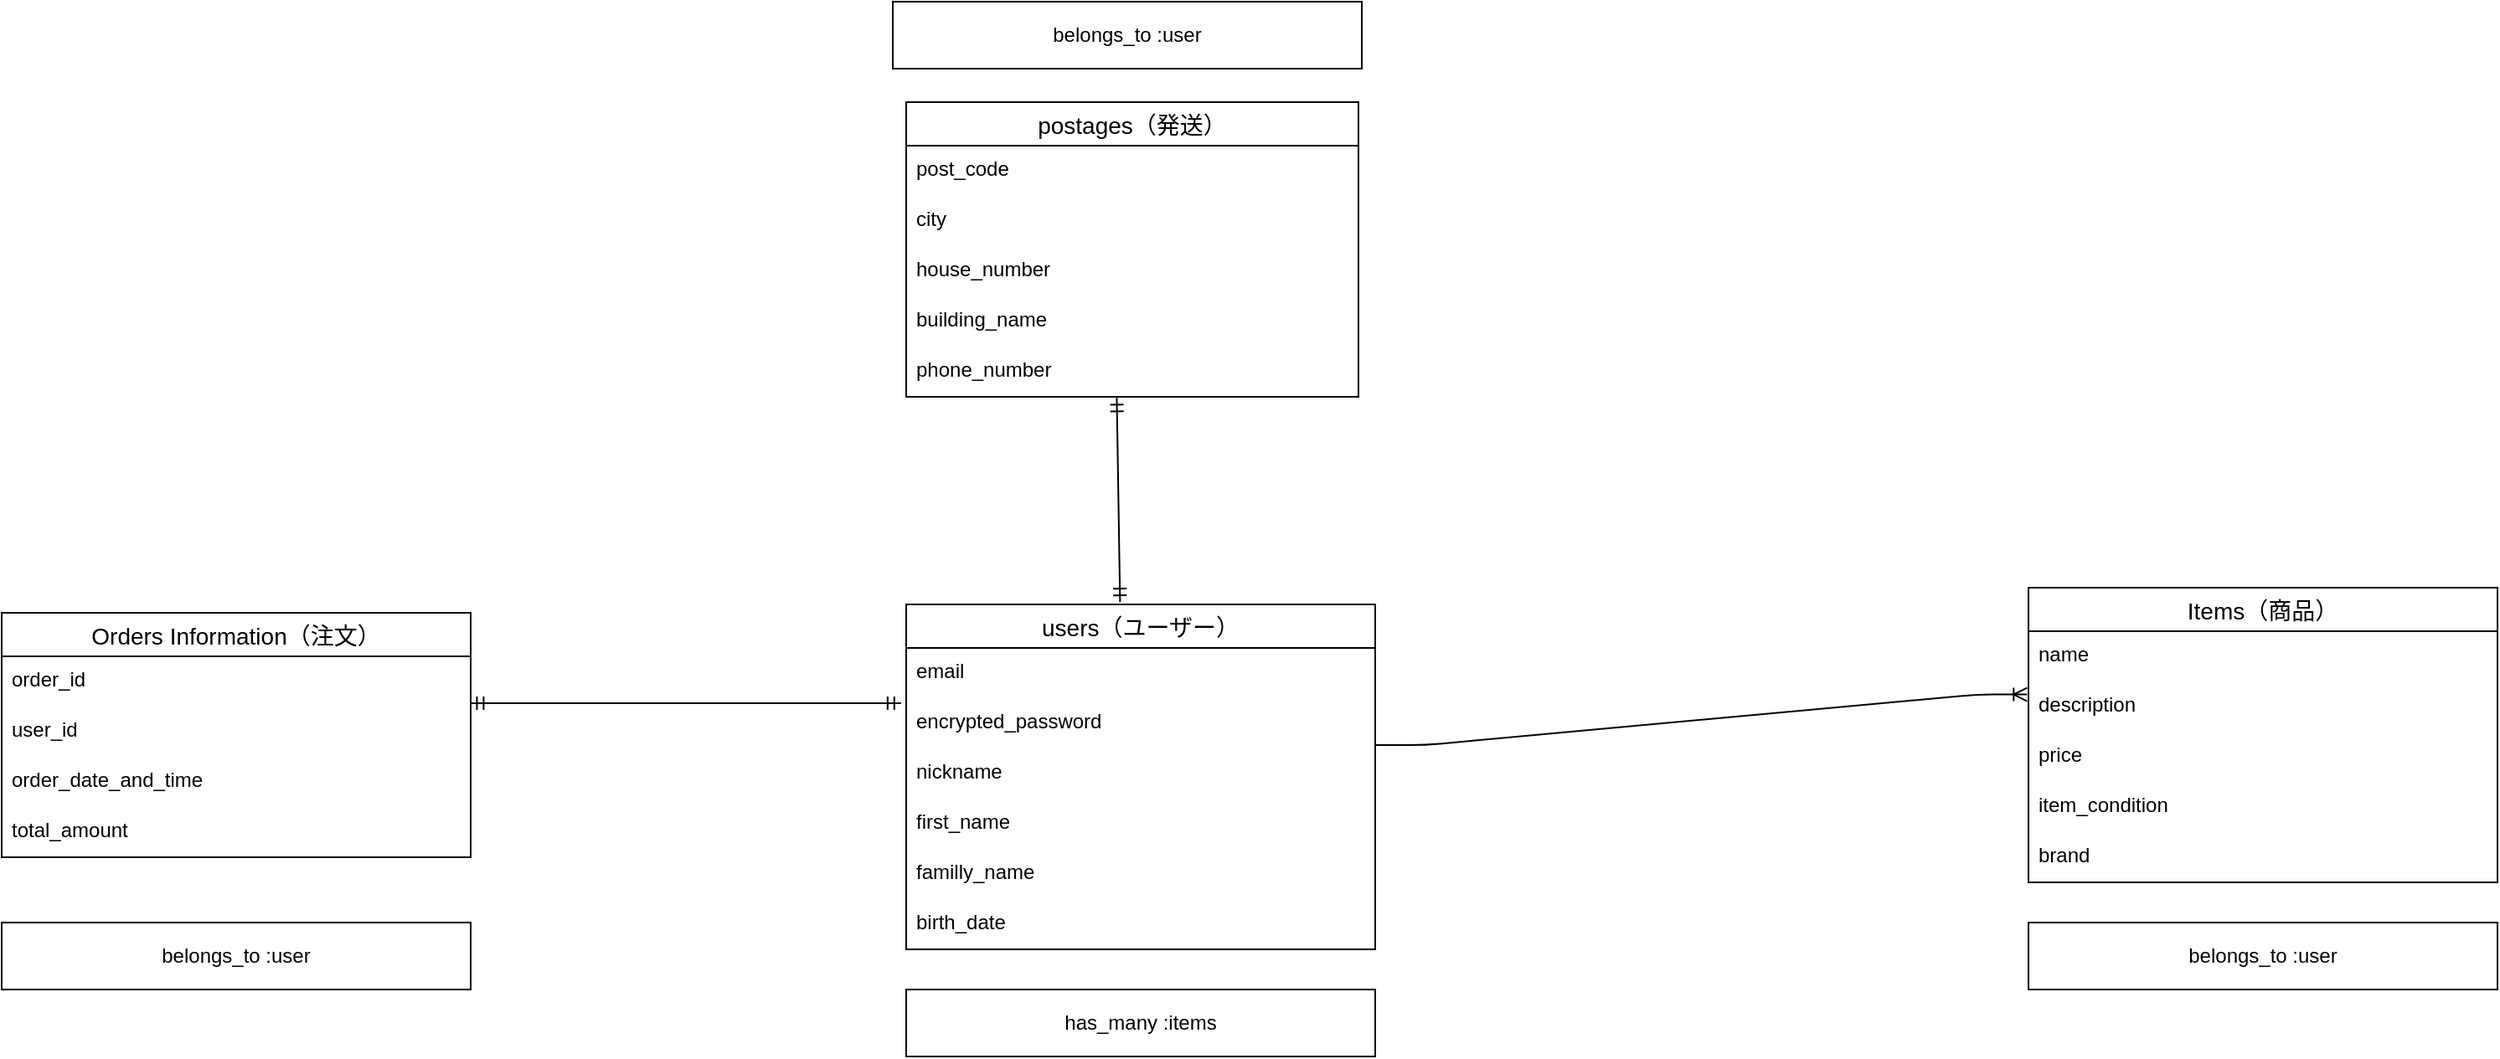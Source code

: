 <mxfile>
    <diagram id="cjZqhBKdWVN-0okDZN_a" name="ページ1">
        <mxGraphModel dx="696" dy="847" grid="1" gridSize="10" guides="1" tooltips="1" connect="1" arrows="1" fold="1" page="1" pageScale="1" pageWidth="1654" pageHeight="1169" math="0" shadow="0">
            <root>
                <mxCell id="0"/>
                <mxCell id="1" parent="0"/>
                <mxCell id="27" value="" style="edgeStyle=none;html=1;" parent="1" edge="1">
                    <mxGeometry relative="1" as="geometry">
                        <mxPoint x="255" y="406" as="sourcePoint"/>
                        <mxPoint x="255" y="406" as="targetPoint"/>
                    </mxGeometry>
                </mxCell>
                <mxCell id="97" value="users（ユーザー）" style="swimlane;fontStyle=0;childLayout=stackLayout;horizontal=1;startSize=26;horizontalStack=0;resizeParent=1;resizeParentMax=0;resizeLast=0;collapsible=1;marginBottom=0;align=center;fontSize=14;" parent="1" vertex="1">
                    <mxGeometry x="650" y="500" width="280" height="206" as="geometry">
                        <mxRectangle x="930" y="490" width="60" height="30" as="alternateBounds"/>
                    </mxGeometry>
                </mxCell>
                <mxCell id="98" value="email" style="text;strokeColor=none;fillColor=none;spacingLeft=4;spacingRight=4;overflow=hidden;rotatable=0;points=[[0,0.5],[1,0.5]];portConstraint=eastwest;fontSize=12;" parent="97" vertex="1">
                    <mxGeometry y="26" width="280" height="30" as="geometry"/>
                </mxCell>
                <mxCell id="102" value="encrypted_password" style="text;strokeColor=none;fillColor=none;spacingLeft=4;spacingRight=4;overflow=hidden;rotatable=0;points=[[0,0.5],[1,0.5]];portConstraint=eastwest;fontSize=12;" parent="97" vertex="1">
                    <mxGeometry y="56" width="280" height="30" as="geometry"/>
                </mxCell>
                <mxCell id="99" value="nickname" style="text;strokeColor=none;fillColor=none;spacingLeft=4;spacingRight=4;overflow=hidden;rotatable=0;points=[[0,0.5],[1,0.5]];portConstraint=eastwest;fontSize=12;" parent="97" vertex="1">
                    <mxGeometry y="86" width="280" height="30" as="geometry"/>
                </mxCell>
                <mxCell id="152" value="first_name" style="text;strokeColor=none;fillColor=none;spacingLeft=4;spacingRight=4;overflow=hidden;rotatable=0;points=[[0,0.5],[1,0.5]];portConstraint=eastwest;fontSize=12;" vertex="1" parent="97">
                    <mxGeometry y="116" width="280" height="30" as="geometry"/>
                </mxCell>
                <mxCell id="153" value="familly_name" style="text;strokeColor=none;fillColor=none;spacingLeft=4;spacingRight=4;overflow=hidden;rotatable=0;points=[[0,0.5],[1,0.5]];portConstraint=eastwest;fontSize=12;" vertex="1" parent="97">
                    <mxGeometry y="146" width="280" height="30" as="geometry"/>
                </mxCell>
                <mxCell id="154" value="birth_date" style="text;strokeColor=none;fillColor=none;spacingLeft=4;spacingRight=4;overflow=hidden;rotatable=0;points=[[0,0.5],[1,0.5]];portConstraint=eastwest;fontSize=12;" vertex="1" parent="97">
                    <mxGeometry y="176" width="280" height="30" as="geometry"/>
                </mxCell>
                <mxCell id="104" value="Items（商品）" style="swimlane;fontStyle=0;childLayout=stackLayout;horizontal=1;startSize=26;horizontalStack=0;resizeParent=1;resizeParentMax=0;resizeLast=0;collapsible=1;marginBottom=0;align=center;fontSize=14;" parent="1" vertex="1">
                    <mxGeometry x="1320" y="490" width="280" height="176" as="geometry">
                        <mxRectangle x="1160" y="490" width="220" height="30" as="alternateBounds"/>
                    </mxGeometry>
                </mxCell>
                <mxCell id="108" value="name" style="text;strokeColor=none;fillColor=none;spacingLeft=4;spacingRight=4;overflow=hidden;rotatable=0;points=[[0,0.5],[1,0.5]];portConstraint=eastwest;fontSize=12;" parent="104" vertex="1">
                    <mxGeometry y="26" width="280" height="30" as="geometry"/>
                </mxCell>
                <mxCell id="109" value="description" style="text;strokeColor=none;fillColor=none;spacingLeft=4;spacingRight=4;overflow=hidden;rotatable=0;points=[[0,0.5],[1,0.5]];portConstraint=eastwest;fontSize=12;" parent="104" vertex="1">
                    <mxGeometry y="56" width="280" height="30" as="geometry"/>
                </mxCell>
                <mxCell id="106" value="price" style="text;strokeColor=none;fillColor=none;spacingLeft=4;spacingRight=4;overflow=hidden;rotatable=0;points=[[0,0.5],[1,0.5]];portConstraint=eastwest;fontSize=12;" parent="104" vertex="1">
                    <mxGeometry y="86" width="280" height="30" as="geometry"/>
                </mxCell>
                <mxCell id="107" value="item_condition" style="text;strokeColor=none;fillColor=none;spacingLeft=4;spacingRight=4;overflow=hidden;rotatable=0;points=[[0,0.5],[1,0.5]];portConstraint=eastwest;fontSize=12;" parent="104" vertex="1">
                    <mxGeometry y="116" width="280" height="30" as="geometry"/>
                </mxCell>
                <mxCell id="155" value="brand" style="text;strokeColor=none;fillColor=none;spacingLeft=4;spacingRight=4;overflow=hidden;rotatable=0;points=[[0,0.5],[1,0.5]];portConstraint=eastwest;fontSize=12;" vertex="1" parent="104">
                    <mxGeometry y="146" width="280" height="30" as="geometry"/>
                </mxCell>
                <mxCell id="117" value="Orders Information（注文）" style="swimlane;fontStyle=0;childLayout=stackLayout;horizontal=1;startSize=26;horizontalStack=0;resizeParent=1;resizeParentMax=0;resizeLast=0;collapsible=1;marginBottom=0;align=center;fontSize=14;" parent="1" vertex="1">
                    <mxGeometry x="110" y="505" width="280" height="146" as="geometry"/>
                </mxCell>
                <mxCell id="118" value="order_id" style="text;strokeColor=none;fillColor=none;spacingLeft=4;spacingRight=4;overflow=hidden;rotatable=0;points=[[0,0.5],[1,0.5]];portConstraint=eastwest;fontSize=12;" parent="117" vertex="1">
                    <mxGeometry y="26" width="280" height="30" as="geometry"/>
                </mxCell>
                <mxCell id="119" value="user_id" style="text;strokeColor=none;fillColor=none;spacingLeft=4;spacingRight=4;overflow=hidden;rotatable=0;points=[[0,0.5],[1,0.5]];portConstraint=eastwest;fontSize=12;" parent="117" vertex="1">
                    <mxGeometry y="56" width="280" height="30" as="geometry"/>
                </mxCell>
                <mxCell id="121" value="order_date_and_time" style="text;strokeColor=none;fillColor=none;spacingLeft=4;spacingRight=4;overflow=hidden;rotatable=0;points=[[0,0.5],[1,0.5]];portConstraint=eastwest;fontSize=12;" parent="117" vertex="1">
                    <mxGeometry y="86" width="280" height="30" as="geometry"/>
                </mxCell>
                <mxCell id="120" value="total_amount" style="text;strokeColor=none;fillColor=none;spacingLeft=4;spacingRight=4;overflow=hidden;rotatable=0;points=[[0,0.5],[1,0.5]];portConstraint=eastwest;fontSize=12;" parent="117" vertex="1">
                    <mxGeometry y="116" width="280" height="30" as="geometry"/>
                </mxCell>
                <mxCell id="145" value="" style="edgeStyle=entityRelationEdgeStyle;fontSize=12;html=1;endArrow=ERoneToMany;entryX=-0.003;entryY=0.26;entryDx=0;entryDy=0;entryPerimeter=0;" edge="1" parent="1" target="109">
                    <mxGeometry width="100" height="100" relative="1" as="geometry">
                        <mxPoint x="930" y="584" as="sourcePoint"/>
                        <mxPoint x="1090" y="440" as="targetPoint"/>
                    </mxGeometry>
                </mxCell>
                <mxCell id="150" value="" style="fontSize=12;html=1;endArrow=ERmandOne;startArrow=ERmandOne;exitX=0.999;exitY=-0.067;exitDx=0;exitDy=0;exitPerimeter=0;entryX=-0.011;entryY=1.1;entryDx=0;entryDy=0;entryPerimeter=0;" edge="1" parent="1" source="119" target="98">
                    <mxGeometry width="100" height="100" relative="1" as="geometry">
                        <mxPoint x="570" y="540" as="sourcePoint"/>
                        <mxPoint x="670" y="440" as="targetPoint"/>
                    </mxGeometry>
                </mxCell>
                <mxCell id="170" value="belongs_to :user" style="whiteSpace=wrap;html=1;align=center;" vertex="1" parent="1">
                    <mxGeometry x="1320" y="690" width="280" height="40" as="geometry"/>
                </mxCell>
                <mxCell id="171" value="belongs_to :user" style="whiteSpace=wrap;html=1;align=center;" vertex="1" parent="1">
                    <mxGeometry x="110" y="690" width="280" height="40" as="geometry"/>
                </mxCell>
                <mxCell id="172" value="postages（発送）" style="swimlane;fontStyle=0;childLayout=stackLayout;horizontal=1;startSize=26;horizontalStack=0;resizeParent=1;resizeParentMax=0;resizeLast=0;collapsible=1;marginBottom=0;align=center;fontSize=14;" vertex="1" parent="1">
                    <mxGeometry x="650" y="200" width="270" height="176" as="geometry"/>
                </mxCell>
                <mxCell id="173" value="post_code" style="text;strokeColor=none;fillColor=none;spacingLeft=4;spacingRight=4;overflow=hidden;rotatable=0;points=[[0,0.5],[1,0.5]];portConstraint=eastwest;fontSize=12;" vertex="1" parent="172">
                    <mxGeometry y="26" width="270" height="30" as="geometry"/>
                </mxCell>
                <mxCell id="174" value="city" style="text;strokeColor=none;fillColor=none;spacingLeft=4;spacingRight=4;overflow=hidden;rotatable=0;points=[[0,0.5],[1,0.5]];portConstraint=eastwest;fontSize=12;" vertex="1" parent="172">
                    <mxGeometry y="56" width="270" height="30" as="geometry"/>
                </mxCell>
                <mxCell id="175" value="house_number" style="text;strokeColor=none;fillColor=none;spacingLeft=4;spacingRight=4;overflow=hidden;rotatable=0;points=[[0,0.5],[1,0.5]];portConstraint=eastwest;fontSize=12;" vertex="1" parent="172">
                    <mxGeometry y="86" width="270" height="30" as="geometry"/>
                </mxCell>
                <mxCell id="176" value="building_name" style="text;strokeColor=none;fillColor=none;spacingLeft=4;spacingRight=4;overflow=hidden;rotatable=0;points=[[0,0.5],[1,0.5]];portConstraint=eastwest;fontSize=12;" vertex="1" parent="172">
                    <mxGeometry y="116" width="270" height="30" as="geometry"/>
                </mxCell>
                <mxCell id="177" value="phone_number" style="text;strokeColor=none;fillColor=none;spacingLeft=4;spacingRight=4;overflow=hidden;rotatable=0;points=[[0,0.5],[1,0.5]];portConstraint=eastwest;fontSize=12;" vertex="1" parent="172">
                    <mxGeometry y="146" width="270" height="30" as="geometry"/>
                </mxCell>
                <mxCell id="178" value="belongs_to :user" style="whiteSpace=wrap;html=1;align=center;" vertex="1" parent="1">
                    <mxGeometry x="642" y="140" width="280" height="40" as="geometry"/>
                </mxCell>
                <mxCell id="179" value="" style="fontSize=12;html=1;endArrow=ERmandOne;startArrow=ERmandOne;entryX=0.436;entryY=1.021;entryDx=0;entryDy=0;entryPerimeter=0;exitX=0.456;exitY=-0.007;exitDx=0;exitDy=0;exitPerimeter=0;" edge="1" parent="1" source="97">
                    <mxGeometry width="100" height="100" relative="1" as="geometry">
                        <mxPoint x="773.64" y="495.674" as="sourcePoint"/>
                        <mxPoint x="775.72" y="376.63" as="targetPoint"/>
                    </mxGeometry>
                </mxCell>
                <mxCell id="180" value="has_many :items" style="whiteSpace=wrap;html=1;align=center;" vertex="1" parent="1">
                    <mxGeometry x="650" y="730" width="280" height="40" as="geometry"/>
                </mxCell>
            </root>
        </mxGraphModel>
    </diagram>
</mxfile>